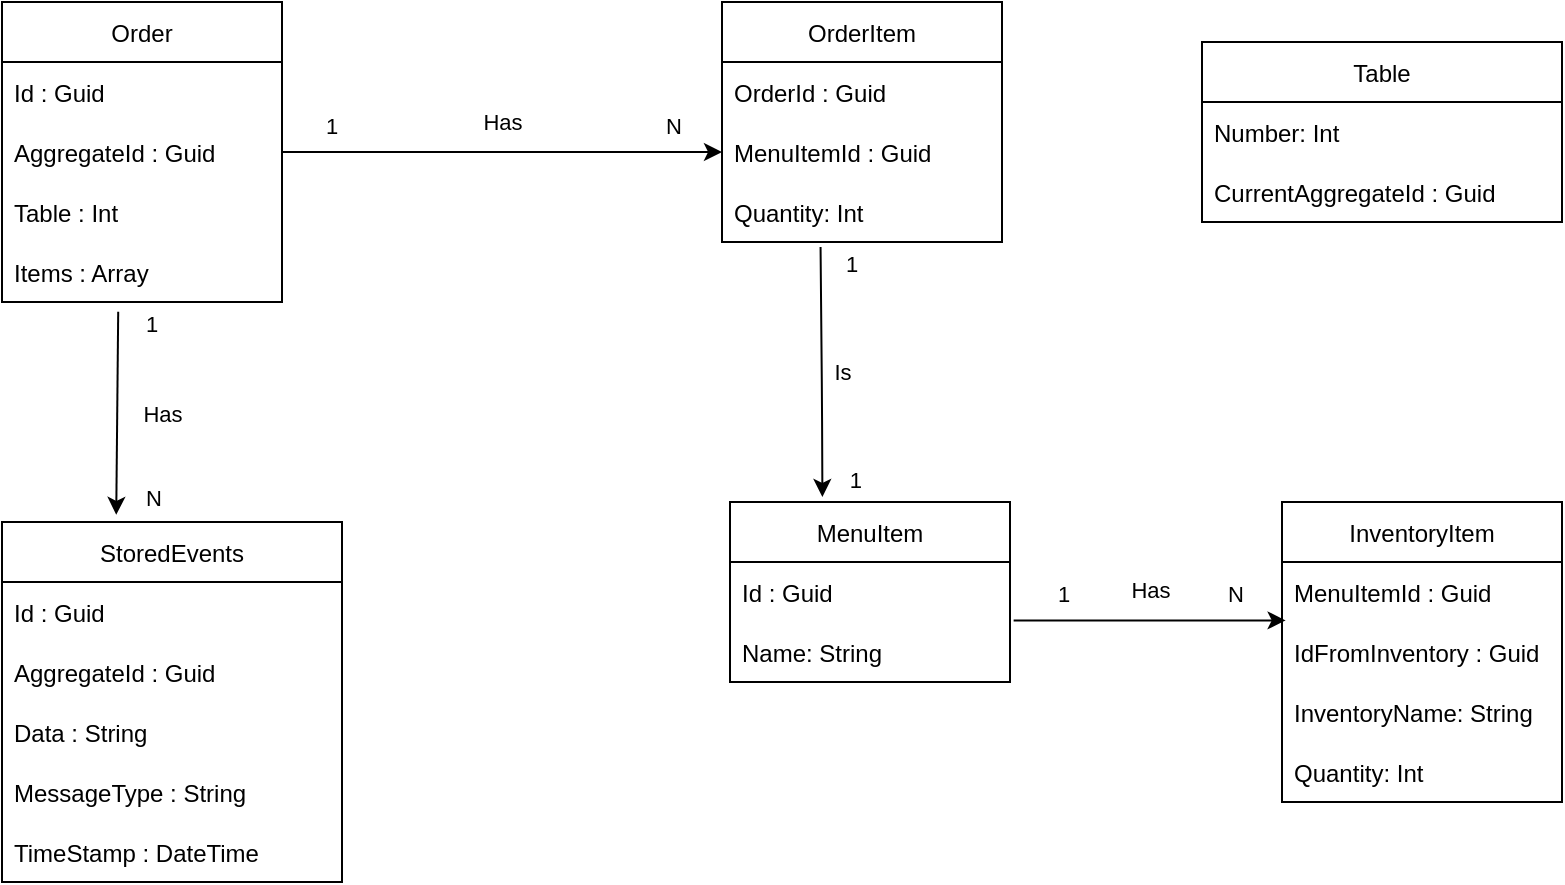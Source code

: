 <mxfile>
    <diagram id="vTPF9zzpnNHU9_lsAGub" name="Page-1">
        <mxGraphModel dx="1478" dy="493" grid="1" gridSize="10" guides="1" tooltips="1" connect="1" arrows="1" fold="1" page="1" pageScale="1" pageWidth="827" pageHeight="1169" math="0" shadow="0">
            <root>
                <mxCell id="0"/>
                <mxCell id="1" parent="0"/>
                <mxCell id="32" value="MenuItem" style="swimlane;fontStyle=0;childLayout=stackLayout;horizontal=1;startSize=30;horizontalStack=0;resizeParent=1;resizeParentMax=0;resizeLast=0;collapsible=1;marginBottom=0;" vertex="1" parent="1">
                    <mxGeometry x="594" y="350" width="140" height="90" as="geometry"/>
                </mxCell>
                <mxCell id="33" value="Id : Guid" style="text;strokeColor=none;fillColor=none;align=left;verticalAlign=middle;spacingLeft=4;spacingRight=4;overflow=hidden;points=[[0,0.5],[1,0.5]];portConstraint=eastwest;rotatable=0;" vertex="1" parent="32">
                    <mxGeometry y="30" width="140" height="30" as="geometry"/>
                </mxCell>
                <mxCell id="35" value="Name: String" style="text;strokeColor=none;fillColor=none;align=left;verticalAlign=middle;spacingLeft=4;spacingRight=4;overflow=hidden;points=[[0,0.5],[1,0.5]];portConstraint=eastwest;rotatable=0;" vertex="1" parent="32">
                    <mxGeometry y="60" width="140" height="30" as="geometry"/>
                </mxCell>
                <mxCell id="37" value="InventoryItem" style="swimlane;fontStyle=0;childLayout=stackLayout;horizontal=1;startSize=30;horizontalStack=0;resizeParent=1;resizeParentMax=0;resizeLast=0;collapsible=1;marginBottom=0;" vertex="1" parent="1">
                    <mxGeometry x="870" y="350" width="140" height="150" as="geometry"/>
                </mxCell>
                <mxCell id="43" value="MenuItemId : Guid" style="text;strokeColor=none;fillColor=none;align=left;verticalAlign=middle;spacingLeft=4;spacingRight=4;overflow=hidden;points=[[0,0.5],[1,0.5]];portConstraint=eastwest;rotatable=0;" vertex="1" parent="37">
                    <mxGeometry y="30" width="140" height="30" as="geometry"/>
                </mxCell>
                <mxCell id="41" value="IdFromInventory : Guid" style="text;strokeColor=none;fillColor=none;align=left;verticalAlign=middle;spacingLeft=4;spacingRight=4;overflow=hidden;points=[[0,0.5],[1,0.5]];portConstraint=eastwest;rotatable=0;" vertex="1" parent="37">
                    <mxGeometry y="60" width="140" height="30" as="geometry"/>
                </mxCell>
                <mxCell id="39" value="InventoryName: String" style="text;strokeColor=none;fillColor=none;align=left;verticalAlign=middle;spacingLeft=4;spacingRight=4;overflow=hidden;points=[[0,0.5],[1,0.5]];portConstraint=eastwest;rotatable=0;" vertex="1" parent="37">
                    <mxGeometry y="90" width="140" height="30" as="geometry"/>
                </mxCell>
                <mxCell id="83" value="Quantity: Int" style="text;strokeColor=none;fillColor=none;align=left;verticalAlign=middle;spacingLeft=4;spacingRight=4;overflow=hidden;points=[[0,0.5],[1,0.5]];portConstraint=eastwest;rotatable=0;" vertex="1" parent="37">
                    <mxGeometry y="120" width="140" height="30" as="geometry"/>
                </mxCell>
                <mxCell id="52" value="" style="endArrow=classic;html=1;exitX=1.013;exitY=-0.027;exitDx=0;exitDy=0;entryX=0.013;entryY=-0.027;entryDx=0;entryDy=0;entryPerimeter=0;exitPerimeter=0;" edge="1" parent="1" source="35" target="41">
                    <mxGeometry relative="1" as="geometry">
                        <mxPoint x="640" y="425" as="sourcePoint"/>
                        <mxPoint x="860" y="425" as="targetPoint"/>
                    </mxGeometry>
                </mxCell>
                <mxCell id="53" value="Has" style="edgeLabel;resizable=0;html=1;align=center;verticalAlign=middle;" connectable="0" vertex="1" parent="52">
                    <mxGeometry relative="1" as="geometry">
                        <mxPoint y="-15" as="offset"/>
                    </mxGeometry>
                </mxCell>
                <mxCell id="54" value="1" style="edgeLabel;resizable=0;html=1;align=left;verticalAlign=bottom;" connectable="0" vertex="1" parent="52">
                    <mxGeometry x="-1" relative="1" as="geometry">
                        <mxPoint x="20" y="-5" as="offset"/>
                    </mxGeometry>
                </mxCell>
                <mxCell id="55" value="N" style="edgeLabel;resizable=0;html=1;align=right;verticalAlign=bottom;" connectable="0" vertex="1" parent="52">
                    <mxGeometry x="1" relative="1" as="geometry">
                        <mxPoint x="-20" y="-5" as="offset"/>
                    </mxGeometry>
                </mxCell>
                <mxCell id="63" value="Order" style="swimlane;fontStyle=0;childLayout=stackLayout;horizontal=1;startSize=30;horizontalStack=0;resizeParent=1;resizeParentMax=0;resizeLast=0;collapsible=1;marginBottom=0;" vertex="1" parent="1">
                    <mxGeometry x="230" y="100" width="140" height="150" as="geometry"/>
                </mxCell>
                <mxCell id="64" value="Id : Guid" style="text;strokeColor=none;fillColor=none;align=left;verticalAlign=middle;spacingLeft=4;spacingRight=4;overflow=hidden;points=[[0,0.5],[1,0.5]];portConstraint=eastwest;rotatable=0;" vertex="1" parent="63">
                    <mxGeometry y="30" width="140" height="30" as="geometry"/>
                </mxCell>
                <mxCell id="65" value="AggregateId : Guid" style="text;strokeColor=none;fillColor=none;align=left;verticalAlign=middle;spacingLeft=4;spacingRight=4;overflow=hidden;points=[[0,0.5],[1,0.5]];portConstraint=eastwest;rotatable=0;" vertex="1" parent="63">
                    <mxGeometry y="60" width="140" height="30" as="geometry"/>
                </mxCell>
                <mxCell id="66" value="Table : Int" style="text;strokeColor=none;fillColor=none;align=left;verticalAlign=middle;spacingLeft=4;spacingRight=4;overflow=hidden;points=[[0,0.5],[1,0.5]];portConstraint=eastwest;rotatable=0;" vertex="1" parent="63">
                    <mxGeometry y="90" width="140" height="30" as="geometry"/>
                </mxCell>
                <mxCell id="67" value="Items : Array" style="text;strokeColor=none;fillColor=none;align=left;verticalAlign=middle;spacingLeft=4;spacingRight=4;overflow=hidden;points=[[0,0.5],[1,0.5]];portConstraint=eastwest;rotatable=0;" vertex="1" parent="63">
                    <mxGeometry y="120" width="140" height="30" as="geometry"/>
                </mxCell>
                <mxCell id="68" value="OrderItem" style="swimlane;fontStyle=0;childLayout=stackLayout;horizontal=1;startSize=30;horizontalStack=0;resizeParent=1;resizeParentMax=0;resizeLast=0;collapsible=1;marginBottom=0;" vertex="1" parent="1">
                    <mxGeometry x="590" y="100" width="140" height="120" as="geometry"/>
                </mxCell>
                <mxCell id="70" value="OrderId : Guid" style="text;strokeColor=none;fillColor=none;align=left;verticalAlign=middle;spacingLeft=4;spacingRight=4;overflow=hidden;points=[[0,0.5],[1,0.5]];portConstraint=eastwest;rotatable=0;" vertex="1" parent="68">
                    <mxGeometry y="30" width="140" height="30" as="geometry"/>
                </mxCell>
                <mxCell id="82" value="MenuItemId : Guid" style="text;strokeColor=none;fillColor=none;align=left;verticalAlign=middle;spacingLeft=4;spacingRight=4;overflow=hidden;points=[[0,0.5],[1,0.5]];portConstraint=eastwest;rotatable=0;" vertex="1" parent="68">
                    <mxGeometry y="60" width="140" height="30" as="geometry"/>
                </mxCell>
                <mxCell id="72" value="Quantity: Int" style="text;strokeColor=none;fillColor=none;align=left;verticalAlign=middle;spacingLeft=4;spacingRight=4;overflow=hidden;points=[[0,0.5],[1,0.5]];portConstraint=eastwest;rotatable=0;" vertex="1" parent="68">
                    <mxGeometry y="90" width="140" height="30" as="geometry"/>
                </mxCell>
                <mxCell id="73" value="" style="endArrow=classic;html=1;exitX=1;exitY=0.5;exitDx=0;exitDy=0;entryX=0;entryY=0.5;entryDx=0;entryDy=0;" edge="1" source="65" target="82" parent="1">
                    <mxGeometry relative="1" as="geometry">
                        <mxPoint x="400" y="174.5" as="sourcePoint"/>
                        <mxPoint x="560" y="174.5" as="targetPoint"/>
                    </mxGeometry>
                </mxCell>
                <mxCell id="74" value="Has" style="edgeLabel;resizable=0;html=1;align=center;verticalAlign=middle;" connectable="0" vertex="1" parent="73">
                    <mxGeometry relative="1" as="geometry">
                        <mxPoint y="-15" as="offset"/>
                    </mxGeometry>
                </mxCell>
                <mxCell id="75" value="1" style="edgeLabel;resizable=0;html=1;align=left;verticalAlign=bottom;" connectable="0" vertex="1" parent="73">
                    <mxGeometry x="-1" relative="1" as="geometry">
                        <mxPoint x="20" y="-5" as="offset"/>
                    </mxGeometry>
                </mxCell>
                <mxCell id="76" value="N" style="edgeLabel;resizable=0;html=1;align=right;verticalAlign=bottom;" connectable="0" vertex="1" parent="73">
                    <mxGeometry x="1" relative="1" as="geometry">
                        <mxPoint x="-20" y="-5" as="offset"/>
                    </mxGeometry>
                </mxCell>
                <mxCell id="77" value="" style="endArrow=classic;html=1;exitX=0.352;exitY=1.084;exitDx=0;exitDy=0;exitPerimeter=0;entryX=0.33;entryY=-0.028;entryDx=0;entryDy=0;entryPerimeter=0;" edge="1" parent="1" source="72" target="32">
                    <mxGeometry relative="1" as="geometry">
                        <mxPoint x="720" y="300" as="sourcePoint"/>
                        <mxPoint x="880" y="300" as="targetPoint"/>
                        <Array as="points">
                            <mxPoint x="640" y="300"/>
                        </Array>
                    </mxGeometry>
                </mxCell>
                <mxCell id="78" value="Is" style="edgeLabel;resizable=0;html=1;align=center;verticalAlign=middle;" connectable="0" vertex="1" parent="77">
                    <mxGeometry relative="1" as="geometry">
                        <mxPoint x="10" as="offset"/>
                    </mxGeometry>
                </mxCell>
                <mxCell id="79" value="1" style="edgeLabel;resizable=0;html=1;align=left;verticalAlign=bottom;" connectable="0" vertex="1" parent="77">
                    <mxGeometry x="-1" relative="1" as="geometry">
                        <mxPoint x="11" y="17" as="offset"/>
                    </mxGeometry>
                </mxCell>
                <mxCell id="80" value="1" style="edgeLabel;resizable=0;html=1;align=right;verticalAlign=bottom;" connectable="0" vertex="1" parent="77">
                    <mxGeometry x="1" relative="1" as="geometry">
                        <mxPoint x="20" as="offset"/>
                    </mxGeometry>
                </mxCell>
                <mxCell id="84" value="Table" style="swimlane;fontStyle=0;childLayout=stackLayout;horizontal=1;startSize=30;horizontalStack=0;resizeParent=1;resizeParentMax=0;resizeLast=0;collapsible=1;marginBottom=0;" vertex="1" parent="1">
                    <mxGeometry x="830" y="120" width="180" height="90" as="geometry"/>
                </mxCell>
                <mxCell id="85" value="Number: Int" style="text;strokeColor=none;fillColor=none;align=left;verticalAlign=middle;spacingLeft=4;spacingRight=4;overflow=hidden;points=[[0,0.5],[1,0.5]];portConstraint=eastwest;rotatable=0;" vertex="1" parent="84">
                    <mxGeometry y="30" width="180" height="30" as="geometry"/>
                </mxCell>
                <mxCell id="86" value="CurrentAggregateId : Guid" style="text;strokeColor=none;fillColor=none;align=left;verticalAlign=middle;spacingLeft=4;spacingRight=4;overflow=hidden;points=[[0,0.5],[1,0.5]];portConstraint=eastwest;rotatable=0;" vertex="1" parent="84">
                    <mxGeometry y="60" width="180" height="30" as="geometry"/>
                </mxCell>
                <mxCell id="90" value="StoredEvents" style="swimlane;fontStyle=0;childLayout=stackLayout;horizontal=1;startSize=30;horizontalStack=0;resizeParent=1;resizeParentMax=0;resizeLast=0;collapsible=1;marginBottom=0;" vertex="1" parent="1">
                    <mxGeometry x="230" y="360" width="170" height="180" as="geometry"/>
                </mxCell>
                <mxCell id="91" value="Id : Guid" style="text;strokeColor=none;fillColor=none;align=left;verticalAlign=middle;spacingLeft=4;spacingRight=4;overflow=hidden;points=[[0,0.5],[1,0.5]];portConstraint=eastwest;rotatable=0;" vertex="1" parent="90">
                    <mxGeometry y="30" width="170" height="30" as="geometry"/>
                </mxCell>
                <mxCell id="94" value="AggregateId : Guid" style="text;strokeColor=none;fillColor=none;align=left;verticalAlign=middle;spacingLeft=4;spacingRight=4;overflow=hidden;points=[[0,0.5],[1,0.5]];portConstraint=eastwest;rotatable=0;" vertex="1" parent="90">
                    <mxGeometry y="60" width="170" height="30" as="geometry"/>
                </mxCell>
                <mxCell id="92" value="Data : String" style="text;strokeColor=none;fillColor=none;align=left;verticalAlign=middle;spacingLeft=4;spacingRight=4;overflow=hidden;points=[[0,0.5],[1,0.5]];portConstraint=eastwest;rotatable=0;" vertex="1" parent="90">
                    <mxGeometry y="90" width="170" height="30" as="geometry"/>
                </mxCell>
                <mxCell id="93" value="MessageType : String" style="text;strokeColor=none;fillColor=none;align=left;verticalAlign=middle;spacingLeft=4;spacingRight=4;overflow=hidden;points=[[0,0.5],[1,0.5]];portConstraint=eastwest;rotatable=0;" vertex="1" parent="90">
                    <mxGeometry y="120" width="170" height="30" as="geometry"/>
                </mxCell>
                <mxCell id="95" value="TimeStamp : DateTime" style="text;strokeColor=none;fillColor=none;align=left;verticalAlign=middle;spacingLeft=4;spacingRight=4;overflow=hidden;points=[[0,0.5],[1,0.5]];portConstraint=eastwest;rotatable=0;" vertex="1" parent="90">
                    <mxGeometry y="150" width="170" height="30" as="geometry"/>
                </mxCell>
                <mxCell id="96" value="" style="endArrow=classic;html=1;exitX=0.415;exitY=1.162;exitDx=0;exitDy=0;exitPerimeter=0;entryX=0.336;entryY=-0.02;entryDx=0;entryDy=0;entryPerimeter=0;" edge="1" parent="1" source="67" target="90">
                    <mxGeometry relative="1" as="geometry">
                        <mxPoint x="290" y="290" as="sourcePoint"/>
                        <mxPoint x="450" y="290" as="targetPoint"/>
                    </mxGeometry>
                </mxCell>
                <mxCell id="97" value="Has" style="edgeLabel;resizable=0;html=1;align=center;verticalAlign=middle;" connectable="0" vertex="1" parent="96">
                    <mxGeometry relative="1" as="geometry">
                        <mxPoint x="22" as="offset"/>
                    </mxGeometry>
                </mxCell>
                <mxCell id="98" value="1" style="edgeLabel;resizable=0;html=1;align=left;verticalAlign=bottom;" connectable="0" vertex="1" parent="96">
                    <mxGeometry x="-1" relative="1" as="geometry">
                        <mxPoint x="12" y="15" as="offset"/>
                    </mxGeometry>
                </mxCell>
                <mxCell id="99" value="N" style="edgeLabel;resizable=0;html=1;align=right;verticalAlign=bottom;" connectable="0" vertex="1" parent="96">
                    <mxGeometry x="1" relative="1" as="geometry">
                        <mxPoint x="23" as="offset"/>
                    </mxGeometry>
                </mxCell>
            </root>
        </mxGraphModel>
    </diagram>
</mxfile>